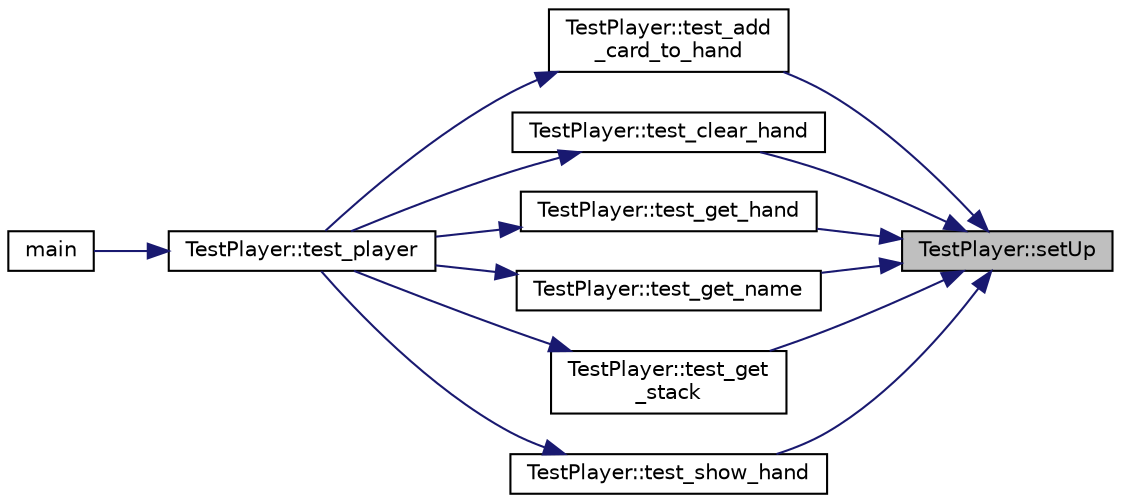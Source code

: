 digraph "TestPlayer::setUp"
{
 // INTERACTIVE_SVG=YES
 // LATEX_PDF_SIZE
  edge [fontname="Helvetica",fontsize="10",labelfontname="Helvetica",labelfontsize="10"];
  node [fontname="Helvetica",fontsize="10",shape=record];
  rankdir="RL";
  Node1 [label="TestPlayer::setUp",height=0.2,width=0.4,color="black", fillcolor="grey75", style="filled", fontcolor="black",tooltip=" "];
  Node1 -> Node2 [dir="back",color="midnightblue",fontsize="10",style="solid",fontname="Helvetica"];
  Node2 [label="TestPlayer::test_add\l_card_to_hand",height=0.2,width=0.4,color="black", fillcolor="white", style="filled",URL="$class_test_player.html#a91fe2f759e51f6452dbddcf453c0f1f5",tooltip=" "];
  Node2 -> Node3 [dir="back",color="midnightblue",fontsize="10",style="solid",fontname="Helvetica"];
  Node3 [label="TestPlayer::test_player",height=0.2,width=0.4,color="black", fillcolor="white", style="filled",URL="$class_test_player.html#aaf41022e7a915175e1538c5a7b0b2b88",tooltip=" "];
  Node3 -> Node4 [dir="back",color="midnightblue",fontsize="10",style="solid",fontname="Helvetica"];
  Node4 [label="main",height=0.2,width=0.4,color="black", fillcolor="white", style="filled",URL="$test___player_8cpp.html#ae66f6b31b5ad750f1fe042a706a4e3d4",tooltip=" "];
  Node1 -> Node5 [dir="back",color="midnightblue",fontsize="10",style="solid",fontname="Helvetica"];
  Node5 [label="TestPlayer::test_clear_hand",height=0.2,width=0.4,color="black", fillcolor="white", style="filled",URL="$class_test_player.html#adb36c0653ec494204f5a029a124ee584",tooltip=" "];
  Node5 -> Node3 [dir="back",color="midnightblue",fontsize="10",style="solid",fontname="Helvetica"];
  Node1 -> Node6 [dir="back",color="midnightblue",fontsize="10",style="solid",fontname="Helvetica"];
  Node6 [label="TestPlayer::test_get_hand",height=0.2,width=0.4,color="black", fillcolor="white", style="filled",URL="$class_test_player.html#ada290bd551dc27d1779fe994ec056f38",tooltip=" "];
  Node6 -> Node3 [dir="back",color="midnightblue",fontsize="10",style="solid",fontname="Helvetica"];
  Node1 -> Node7 [dir="back",color="midnightblue",fontsize="10",style="solid",fontname="Helvetica"];
  Node7 [label="TestPlayer::test_get_name",height=0.2,width=0.4,color="black", fillcolor="white", style="filled",URL="$class_test_player.html#aa4692c5142245d3ae5cb13021f1a7b34",tooltip=" "];
  Node7 -> Node3 [dir="back",color="midnightblue",fontsize="10",style="solid",fontname="Helvetica"];
  Node1 -> Node8 [dir="back",color="midnightblue",fontsize="10",style="solid",fontname="Helvetica"];
  Node8 [label="TestPlayer::test_get\l_stack",height=0.2,width=0.4,color="black", fillcolor="white", style="filled",URL="$class_test_player.html#a351ff94a84798cf7e530e8e57485c2fc",tooltip=" "];
  Node8 -> Node3 [dir="back",color="midnightblue",fontsize="10",style="solid",fontname="Helvetica"];
  Node1 -> Node9 [dir="back",color="midnightblue",fontsize="10",style="solid",fontname="Helvetica"];
  Node9 [label="TestPlayer::test_show_hand",height=0.2,width=0.4,color="black", fillcolor="white", style="filled",URL="$class_test_player.html#a8c0b8a5015a1aeb63837332af09f2cce",tooltip=" "];
  Node9 -> Node3 [dir="back",color="midnightblue",fontsize="10",style="solid",fontname="Helvetica"];
}
